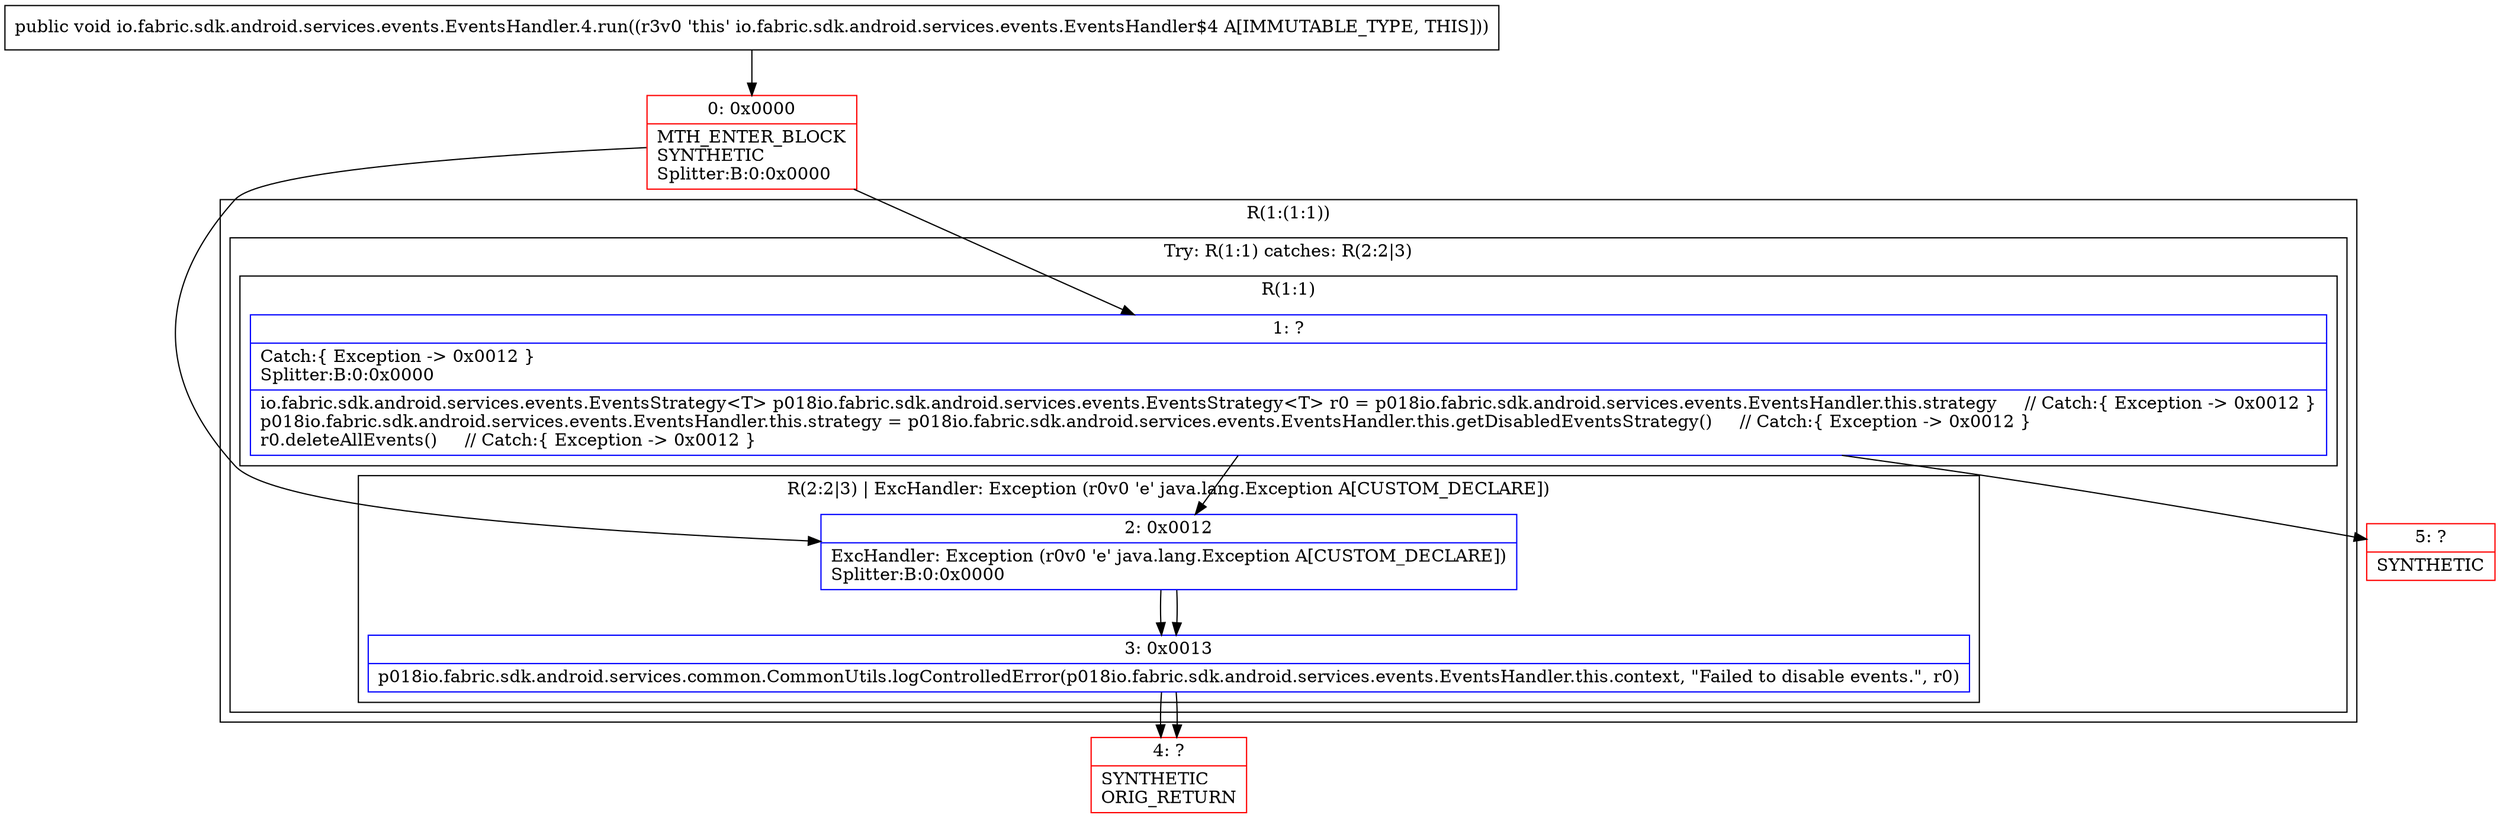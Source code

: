 digraph "CFG forio.fabric.sdk.android.services.events.EventsHandler.4.run()V" {
subgraph cluster_Region_1355335156 {
label = "R(1:(1:1))";
node [shape=record,color=blue];
subgraph cluster_TryCatchRegion_338917945 {
label = "Try: R(1:1) catches: R(2:2|3)";
node [shape=record,color=blue];
subgraph cluster_Region_1207514138 {
label = "R(1:1)";
node [shape=record,color=blue];
Node_1 [shape=record,label="{1\:\ ?|Catch:\{ Exception \-\> 0x0012 \}\lSplitter:B:0:0x0000\l|io.fabric.sdk.android.services.events.EventsStrategy\<T\> p018io.fabric.sdk.android.services.events.EventsStrategy\<T\> r0 = p018io.fabric.sdk.android.services.events.EventsHandler.this.strategy     \/\/ Catch:\{ Exception \-\> 0x0012 \}\lp018io.fabric.sdk.android.services.events.EventsHandler.this.strategy = p018io.fabric.sdk.android.services.events.EventsHandler.this.getDisabledEventsStrategy()     \/\/ Catch:\{ Exception \-\> 0x0012 \}\lr0.deleteAllEvents()     \/\/ Catch:\{ Exception \-\> 0x0012 \}\l}"];
}
subgraph cluster_Region_2147290560 {
label = "R(2:2|3) | ExcHandler: Exception (r0v0 'e' java.lang.Exception A[CUSTOM_DECLARE])\l";
node [shape=record,color=blue];
Node_2 [shape=record,label="{2\:\ 0x0012|ExcHandler: Exception (r0v0 'e' java.lang.Exception A[CUSTOM_DECLARE])\lSplitter:B:0:0x0000\l}"];
Node_3 [shape=record,label="{3\:\ 0x0013|p018io.fabric.sdk.android.services.common.CommonUtils.logControlledError(p018io.fabric.sdk.android.services.events.EventsHandler.this.context, \"Failed to disable events.\", r0)\l}"];
}
}
}
subgraph cluster_Region_2147290560 {
label = "R(2:2|3) | ExcHandler: Exception (r0v0 'e' java.lang.Exception A[CUSTOM_DECLARE])\l";
node [shape=record,color=blue];
Node_2 [shape=record,label="{2\:\ 0x0012|ExcHandler: Exception (r0v0 'e' java.lang.Exception A[CUSTOM_DECLARE])\lSplitter:B:0:0x0000\l}"];
Node_3 [shape=record,label="{3\:\ 0x0013|p018io.fabric.sdk.android.services.common.CommonUtils.logControlledError(p018io.fabric.sdk.android.services.events.EventsHandler.this.context, \"Failed to disable events.\", r0)\l}"];
}
Node_0 [shape=record,color=red,label="{0\:\ 0x0000|MTH_ENTER_BLOCK\lSYNTHETIC\lSplitter:B:0:0x0000\l}"];
Node_4 [shape=record,color=red,label="{4\:\ ?|SYNTHETIC\lORIG_RETURN\l}"];
Node_5 [shape=record,color=red,label="{5\:\ ?|SYNTHETIC\l}"];
MethodNode[shape=record,label="{public void io.fabric.sdk.android.services.events.EventsHandler.4.run((r3v0 'this' io.fabric.sdk.android.services.events.EventsHandler$4 A[IMMUTABLE_TYPE, THIS])) }"];
MethodNode -> Node_0;
Node_1 -> Node_2;
Node_1 -> Node_5;
Node_2 -> Node_3;
Node_3 -> Node_4;
Node_2 -> Node_3;
Node_3 -> Node_4;
Node_0 -> Node_1;
Node_0 -> Node_2;
}

